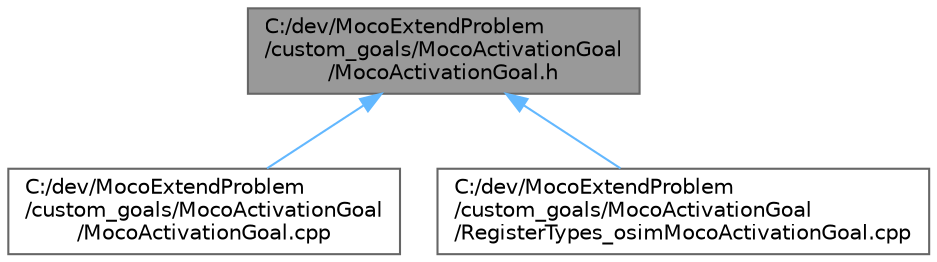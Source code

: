 digraph "C:/dev/MocoExtendProblem/custom_goals/MocoActivationGoal/MocoActivationGoal.h"
{
 // LATEX_PDF_SIZE
  bgcolor="transparent";
  edge [fontname=Helvetica,fontsize=10,labelfontname=Helvetica,labelfontsize=10];
  node [fontname=Helvetica,fontsize=10,shape=box,height=0.2,width=0.4];
  Node1 [id="Node000001",label="C:/dev/MocoExtendProblem\l/custom_goals/MocoActivationGoal\l/MocoActivationGoal.h",height=0.2,width=0.4,color="gray40", fillcolor="grey60", style="filled", fontcolor="black",tooltip=" "];
  Node1 -> Node2 [id="edge1_Node000001_Node000002",dir="back",color="steelblue1",style="solid",tooltip=" "];
  Node2 [id="Node000002",label="C:/dev/MocoExtendProblem\l/custom_goals/MocoActivationGoal\l/MocoActivationGoal.cpp",height=0.2,width=0.4,color="grey40", fillcolor="white", style="filled",URL="$_moco_activation_goal_2_moco_activation_goal_8cpp.html",tooltip=" "];
  Node1 -> Node3 [id="edge2_Node000001_Node000003",dir="back",color="steelblue1",style="solid",tooltip=" "];
  Node3 [id="Node000003",label="C:/dev/MocoExtendProblem\l/custom_goals/MocoActivationGoal\l/RegisterTypes_osimMocoActivationGoal.cpp",height=0.2,width=0.4,color="grey40", fillcolor="white", style="filled",URL="$_moco_activation_goal_2_register_types__osim_moco_activation_goal_8cpp.html",tooltip=" "];
}
